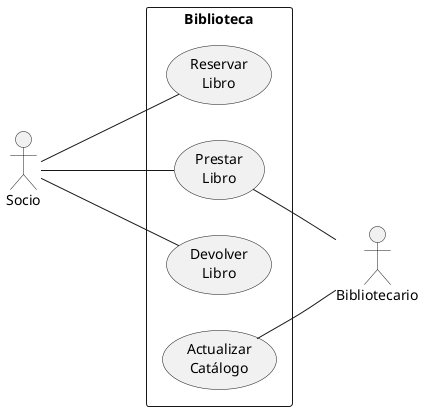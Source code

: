 @startuml
'https://plantuml.com/use-case-diagram
left to right direction
:Socio: as soci
:Bibliotecario: as actor2

rectangle Biblioteca{
(Reservar\nLibro) as cas1
(Prestar\nLibro) as cas2
(Devolver\nLibro) as cas3
(Actualizar\nCatálogo) as cas4
}

soci --- cas1
soci --- cas2
soci --- cas3

cas2 -- actor2
cas4 -- actor2

@enduml